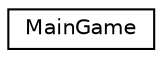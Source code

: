 digraph "Graphical Class Hierarchy"
{
  edge [fontname="Helvetica",fontsize="10",labelfontname="Helvetica",labelfontsize="10"];
  node [fontname="Helvetica",fontsize="10",shape=record];
  rankdir="LR";
  Node1 [label="MainGame",height=0.2,width=0.4,color="black", fillcolor="white", style="filled",URL="$classMainGame.html"];
}
